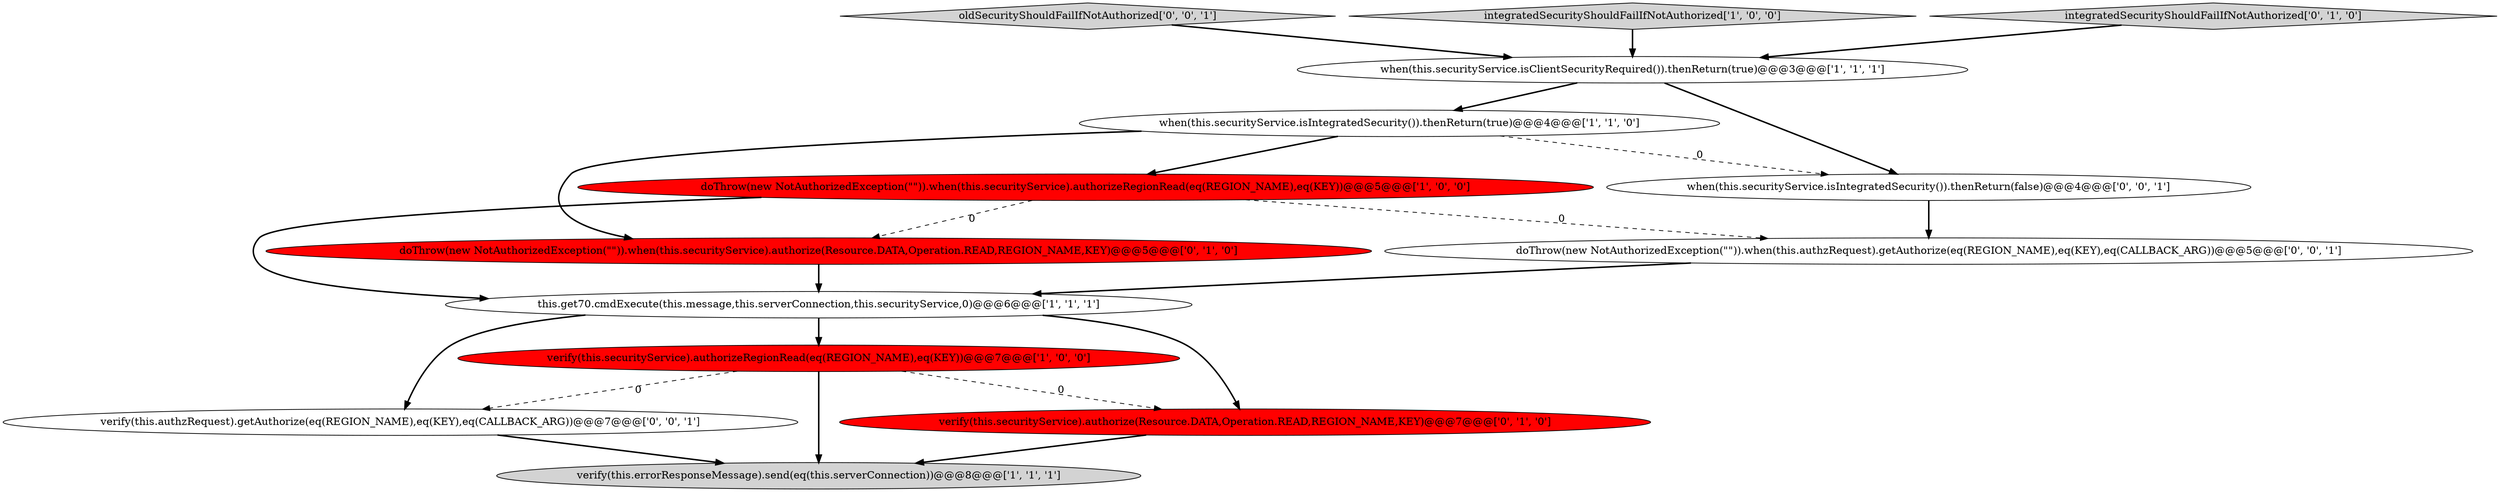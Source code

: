 digraph {
10 [style = filled, label = "oldSecurityShouldFailIfNotAuthorized['0', '0', '1']", fillcolor = lightgray, shape = diamond image = "AAA0AAABBB3BBB"];
12 [style = filled, label = "doThrow(new NotAuthorizedException(\"\")).when(this.authzRequest).getAuthorize(eq(REGION_NAME),eq(KEY),eq(CALLBACK_ARG))@@@5@@@['0', '0', '1']", fillcolor = white, shape = ellipse image = "AAA0AAABBB3BBB"];
0 [style = filled, label = "integratedSecurityShouldFailIfNotAuthorized['1', '0', '0']", fillcolor = lightgray, shape = diamond image = "AAA0AAABBB1BBB"];
1 [style = filled, label = "when(this.securityService.isClientSecurityRequired()).thenReturn(true)@@@3@@@['1', '1', '1']", fillcolor = white, shape = ellipse image = "AAA0AAABBB1BBB"];
3 [style = filled, label = "verify(this.securityService).authorizeRegionRead(eq(REGION_NAME),eq(KEY))@@@7@@@['1', '0', '0']", fillcolor = red, shape = ellipse image = "AAA1AAABBB1BBB"];
9 [style = filled, label = "verify(this.securityService).authorize(Resource.DATA,Operation.READ,REGION_NAME,KEY)@@@7@@@['0', '1', '0']", fillcolor = red, shape = ellipse image = "AAA1AAABBB2BBB"];
6 [style = filled, label = "doThrow(new NotAuthorizedException(\"\")).when(this.securityService).authorizeRegionRead(eq(REGION_NAME),eq(KEY))@@@5@@@['1', '0', '0']", fillcolor = red, shape = ellipse image = "AAA1AAABBB1BBB"];
8 [style = filled, label = "integratedSecurityShouldFailIfNotAuthorized['0', '1', '0']", fillcolor = lightgray, shape = diamond image = "AAA0AAABBB2BBB"];
11 [style = filled, label = "when(this.securityService.isIntegratedSecurity()).thenReturn(false)@@@4@@@['0', '0', '1']", fillcolor = white, shape = ellipse image = "AAA0AAABBB3BBB"];
2 [style = filled, label = "when(this.securityService.isIntegratedSecurity()).thenReturn(true)@@@4@@@['1', '1', '0']", fillcolor = white, shape = ellipse image = "AAA0AAABBB1BBB"];
7 [style = filled, label = "doThrow(new NotAuthorizedException(\"\")).when(this.securityService).authorize(Resource.DATA,Operation.READ,REGION_NAME,KEY)@@@5@@@['0', '1', '0']", fillcolor = red, shape = ellipse image = "AAA1AAABBB2BBB"];
13 [style = filled, label = "verify(this.authzRequest).getAuthorize(eq(REGION_NAME),eq(KEY),eq(CALLBACK_ARG))@@@7@@@['0', '0', '1']", fillcolor = white, shape = ellipse image = "AAA0AAABBB3BBB"];
5 [style = filled, label = "this.get70.cmdExecute(this.message,this.serverConnection,this.securityService,0)@@@6@@@['1', '1', '1']", fillcolor = white, shape = ellipse image = "AAA0AAABBB1BBB"];
4 [style = filled, label = "verify(this.errorResponseMessage).send(eq(this.serverConnection))@@@8@@@['1', '1', '1']", fillcolor = lightgray, shape = ellipse image = "AAA0AAABBB1BBB"];
5->3 [style = bold, label=""];
12->5 [style = bold, label=""];
5->9 [style = bold, label=""];
2->6 [style = bold, label=""];
6->7 [style = dashed, label="0"];
9->4 [style = bold, label=""];
11->12 [style = bold, label=""];
3->13 [style = dashed, label="0"];
3->4 [style = bold, label=""];
1->11 [style = bold, label=""];
6->12 [style = dashed, label="0"];
8->1 [style = bold, label=""];
6->5 [style = bold, label=""];
7->5 [style = bold, label=""];
3->9 [style = dashed, label="0"];
0->1 [style = bold, label=""];
5->13 [style = bold, label=""];
2->11 [style = dashed, label="0"];
1->2 [style = bold, label=""];
2->7 [style = bold, label=""];
10->1 [style = bold, label=""];
13->4 [style = bold, label=""];
}
